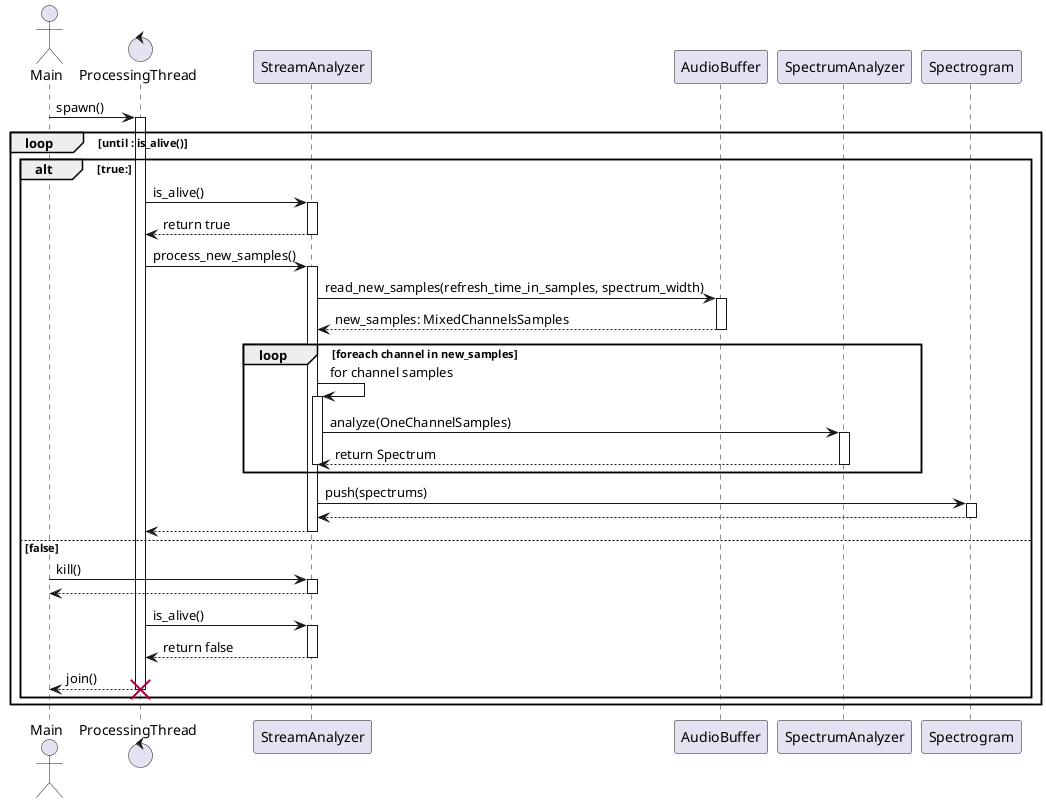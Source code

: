 @startuml "processing new samples"
autoactivate on

actor Main
control ProcessingThread as Thread

Main -> Thread : spawn()
loop until : is_alive()
    alt true:
        Thread -> StreamAnalyzer : is_alive()
        Thread <-- StreamAnalyzer : return true
        Thread -> StreamAnalyzer : process_new_samples()
        StreamAnalyzer -> AudioBuffer : read_new_samples(refresh_time_in_samples, spectrum_width)
        StreamAnalyzer <-- AudioBuffer : new_samples: MixedChannelsSamples

        loop foreach channel in new_samples
            StreamAnalyzer -> StreamAnalyzer : for channel samples
            StreamAnalyzer -> SpectrumAnalyzer : analyze(OneChannelSamples)
            StreamAnalyzer <-- SpectrumAnalyzer : return Spectrum
            deactivate StreamAnalyzer
        end

        StreamAnalyzer -> Spectrogram : push(spectrums)
        StreamAnalyzer <-- Spectrogram

        Thread <-- StreamAnalyzer
    else false
        Main -> StreamAnalyzer : kill()
        Main <-- StreamAnalyzer :
        Thread -> StreamAnalyzer : is_alive()
        Thread <-- StreamAnalyzer : return false
        Main <-- Thread : join()
        destroy Thread
    end
end



@enduml
